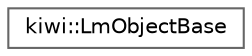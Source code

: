 digraph "Graphical Class Hierarchy"
{
 // LATEX_PDF_SIZE
  bgcolor="transparent";
  edge [fontname=Helvetica,fontsize=10,labelfontname=Helvetica,labelfontsize=10];
  node [fontname=Helvetica,fontsize=10,shape=box,height=0.2,width=0.4];
  rankdir="LR";
  Node0 [id="Node000000",label="kiwi::LmObjectBase",height=0.2,width=0.4,color="grey40", fillcolor="white", style="filled",URL="$classkiwi_1_1LmObjectBase.html",tooltip=" "];
}
